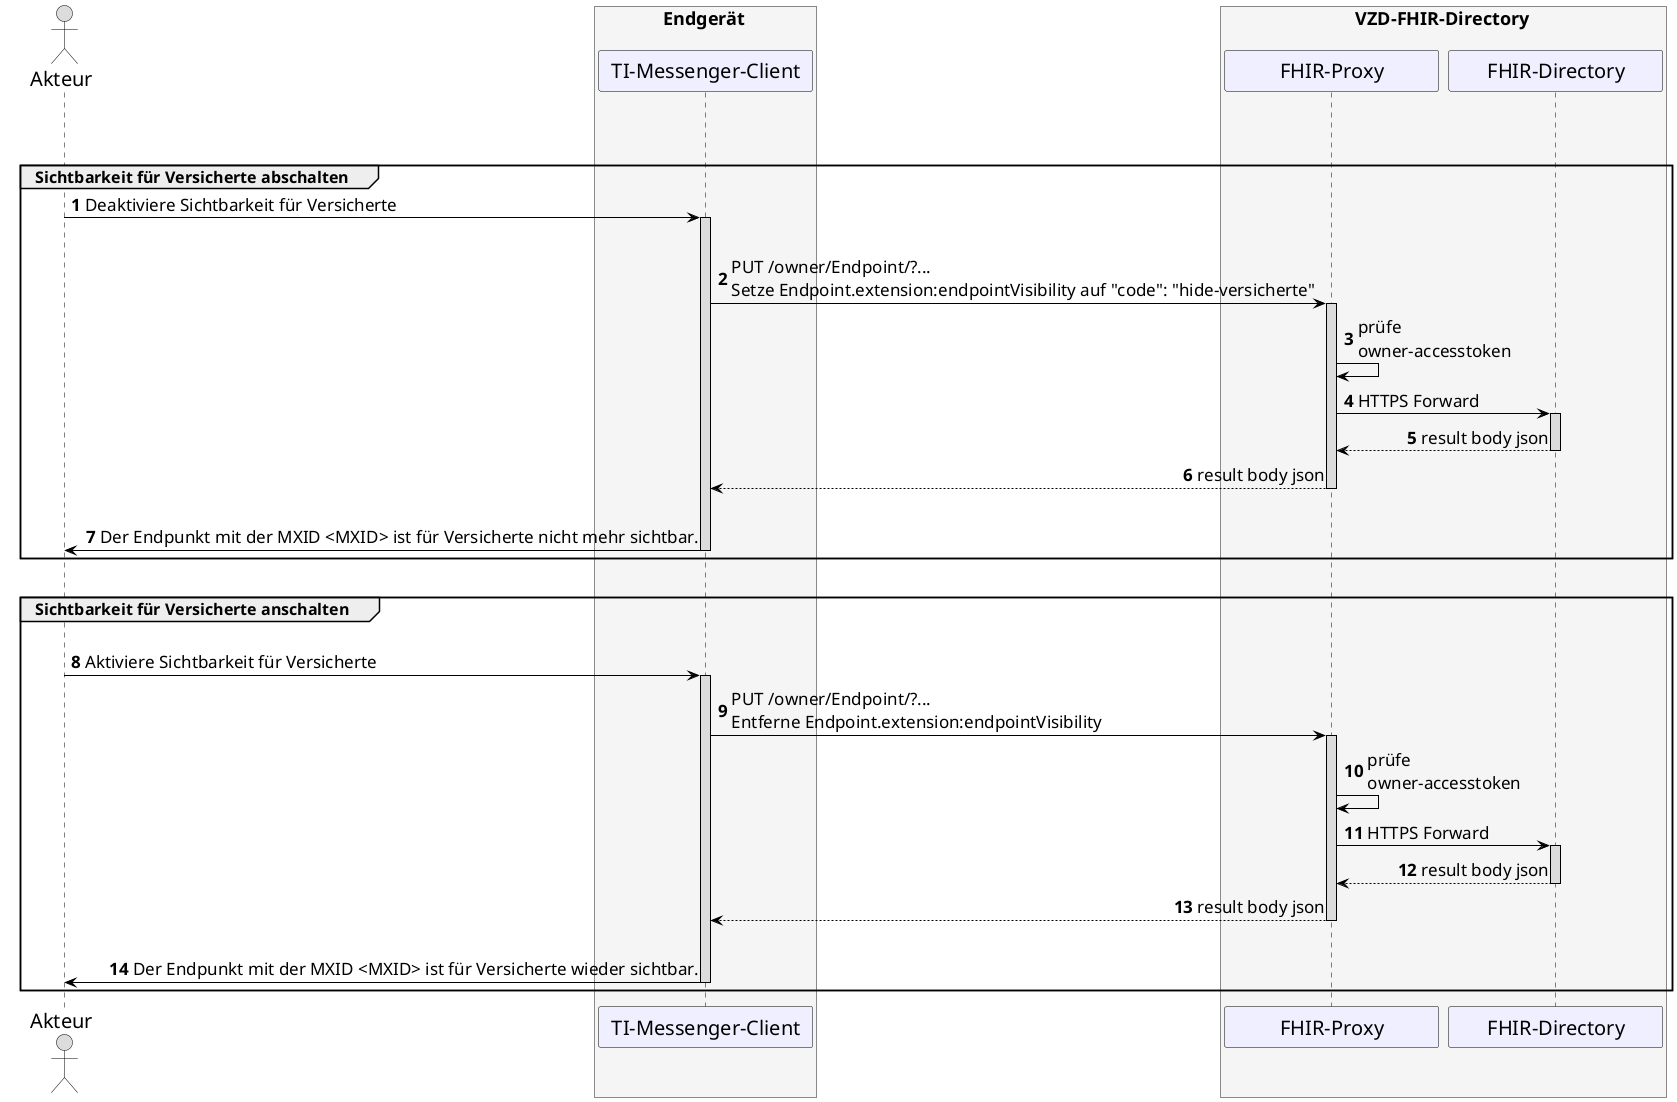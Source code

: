 /' 
# Sequence Diagram
# Name: Organisation  Sichtbarkeit für Versicherte setzen
'/

@startuml
skinparam sequenceMessageAlign direction
skinparam minClassWidth 200
skinparam BoxPadding 1
skinparam sequenceReferenceHeaderBackgroundColor palegreen
scale max 2048 width

skinparam sequence {
ArrowColor black
ArrowFontSize 17
ActorBorderColor black
LifeLineBorderColor black
LifeLineBackgroundColor Gainsboro

ParticipantBorderColor Motivation
ParticipantBackgroundColor Motivation
ParticipantFontSize 20
ParticipantFontColor black
ParticipantBorderColor Black

ActorBackgroundColor Gainsboro
ActorFontColor black
ActorFontSize 20
}

autonumber

actor U as "Akteur"
box <size:18>Endgerät</size> #WhiteSmoke
  participant C as "TI-Messenger-Client"
end box

box <size:18>VZD-FHIR-Directory</size> #WhiteSmoke
  participant FP as "FHIR-Proxy"
  participant VZD as "FHIR-Directory"
end box

group <size:16>VZD-FHIR-Directory Eintrag</size>
  |||
  group <size:16>Sichtbarkeit für Versicherte abschalten</size>
  U->C: Deaktiviere Sichtbarkeit für Versicherte
  
  Activate C
  |||
  C->FP: PUT /owner/Endpoint/?... \nSetze Endpoint.extension:endpointVisibility auf "code": "hide-versicherte"
    Activate FP
  FP->FP: prüfe \nowner-accesstoken
  FP->VZD: HTTPS Forward
    Activate VZD
  VZD-->FP: result body json
    Deactivate VZD
  FP-->C: result body json
    Deactivate FP
  |||
  C->U: Der Endpunkt mit der MXID <MXID> ist für Versicherte nicht mehr sichtbar. 
  Deactivate C
  end
  |||
  group <size:16>Sichtbarkeit für Versicherte anschalten</size>
  |||
  U->C: Aktiviere Sichtbarkeit für Versicherte
  Activate C
  C->FP: PUT /owner/Endpoint/?... \nEntferne Endpoint.extension:endpointVisibility 
    Activate FP
  FP->FP: prüfe \nowner-accesstoken
  FP->VZD: HTTPS Forward
    Activate VZD
  VZD-->FP: result body json
    Deactivate VZD
  FP-->C: result body json
    Deactivate FP
  |||
  C->U: Der Endpunkt mit der MXID <MXID> ist für Versicherte wieder sichtbar.
  Deactivate C
  end
@enduml
